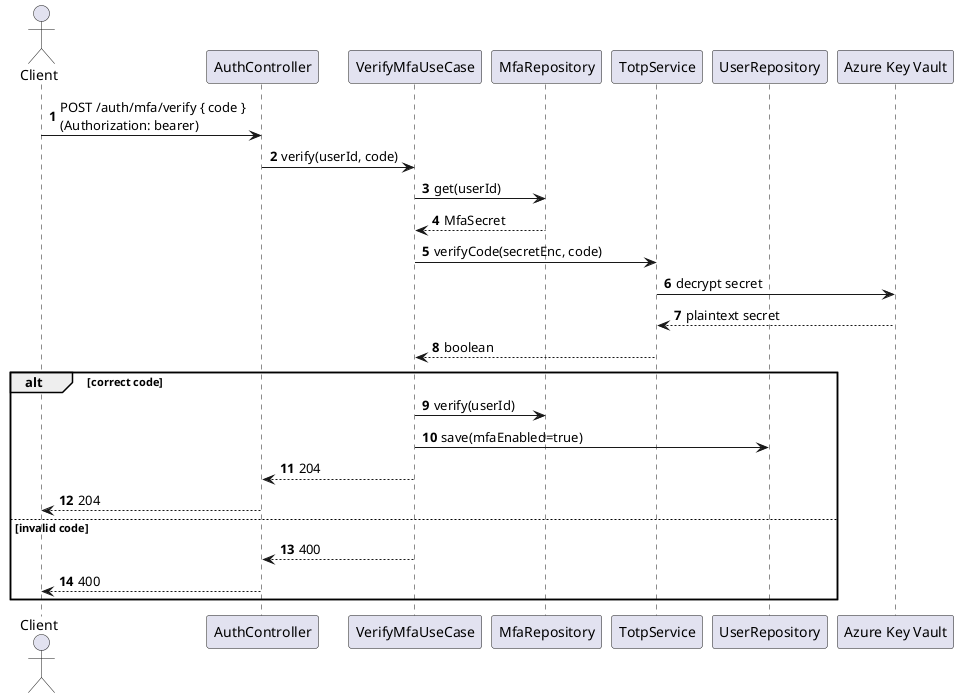 @startuml Identity-Auth Service - MFA Verify
skinparam fontName "Helvetica"
skinparam titleFontName "Helvetica"
skinparam legendFontName "Helvetica"
skinparam noteFontName "Helvetica"
autonumber
actor Client as Client
participant "AuthController" as Controller
participant "VerifyMfaUseCase" as VerifyMfaUC
participant "MfaRepository" as MfaRepo
participant "TotpService" as Totp
participant "UserRepository" as UserRepo
participant "Azure Key Vault" as KV

Client -> Controller: POST /auth/mfa/verify { code }\n(Authorization: bearer)
Controller -> VerifyMfaUC: verify(userId, code)
VerifyMfaUC -> MfaRepo: get(userId)
MfaRepo --> VerifyMfaUC: MfaSecret
VerifyMfaUC -> Totp: verifyCode(secretEnc, code)
Totp -> KV: decrypt secret
KV --> Totp: plaintext secret
Totp --> VerifyMfaUC: boolean
alt correct code
VerifyMfaUC -> MfaRepo: verify(userId)
VerifyMfaUC -> UserRepo: save(mfaEnabled=true)
VerifyMfaUC --> Controller: 204
Controller --> Client: 204
else invalid code
VerifyMfaUC --> Controller: 400
Controller --> Client: 400
end
@enduml
